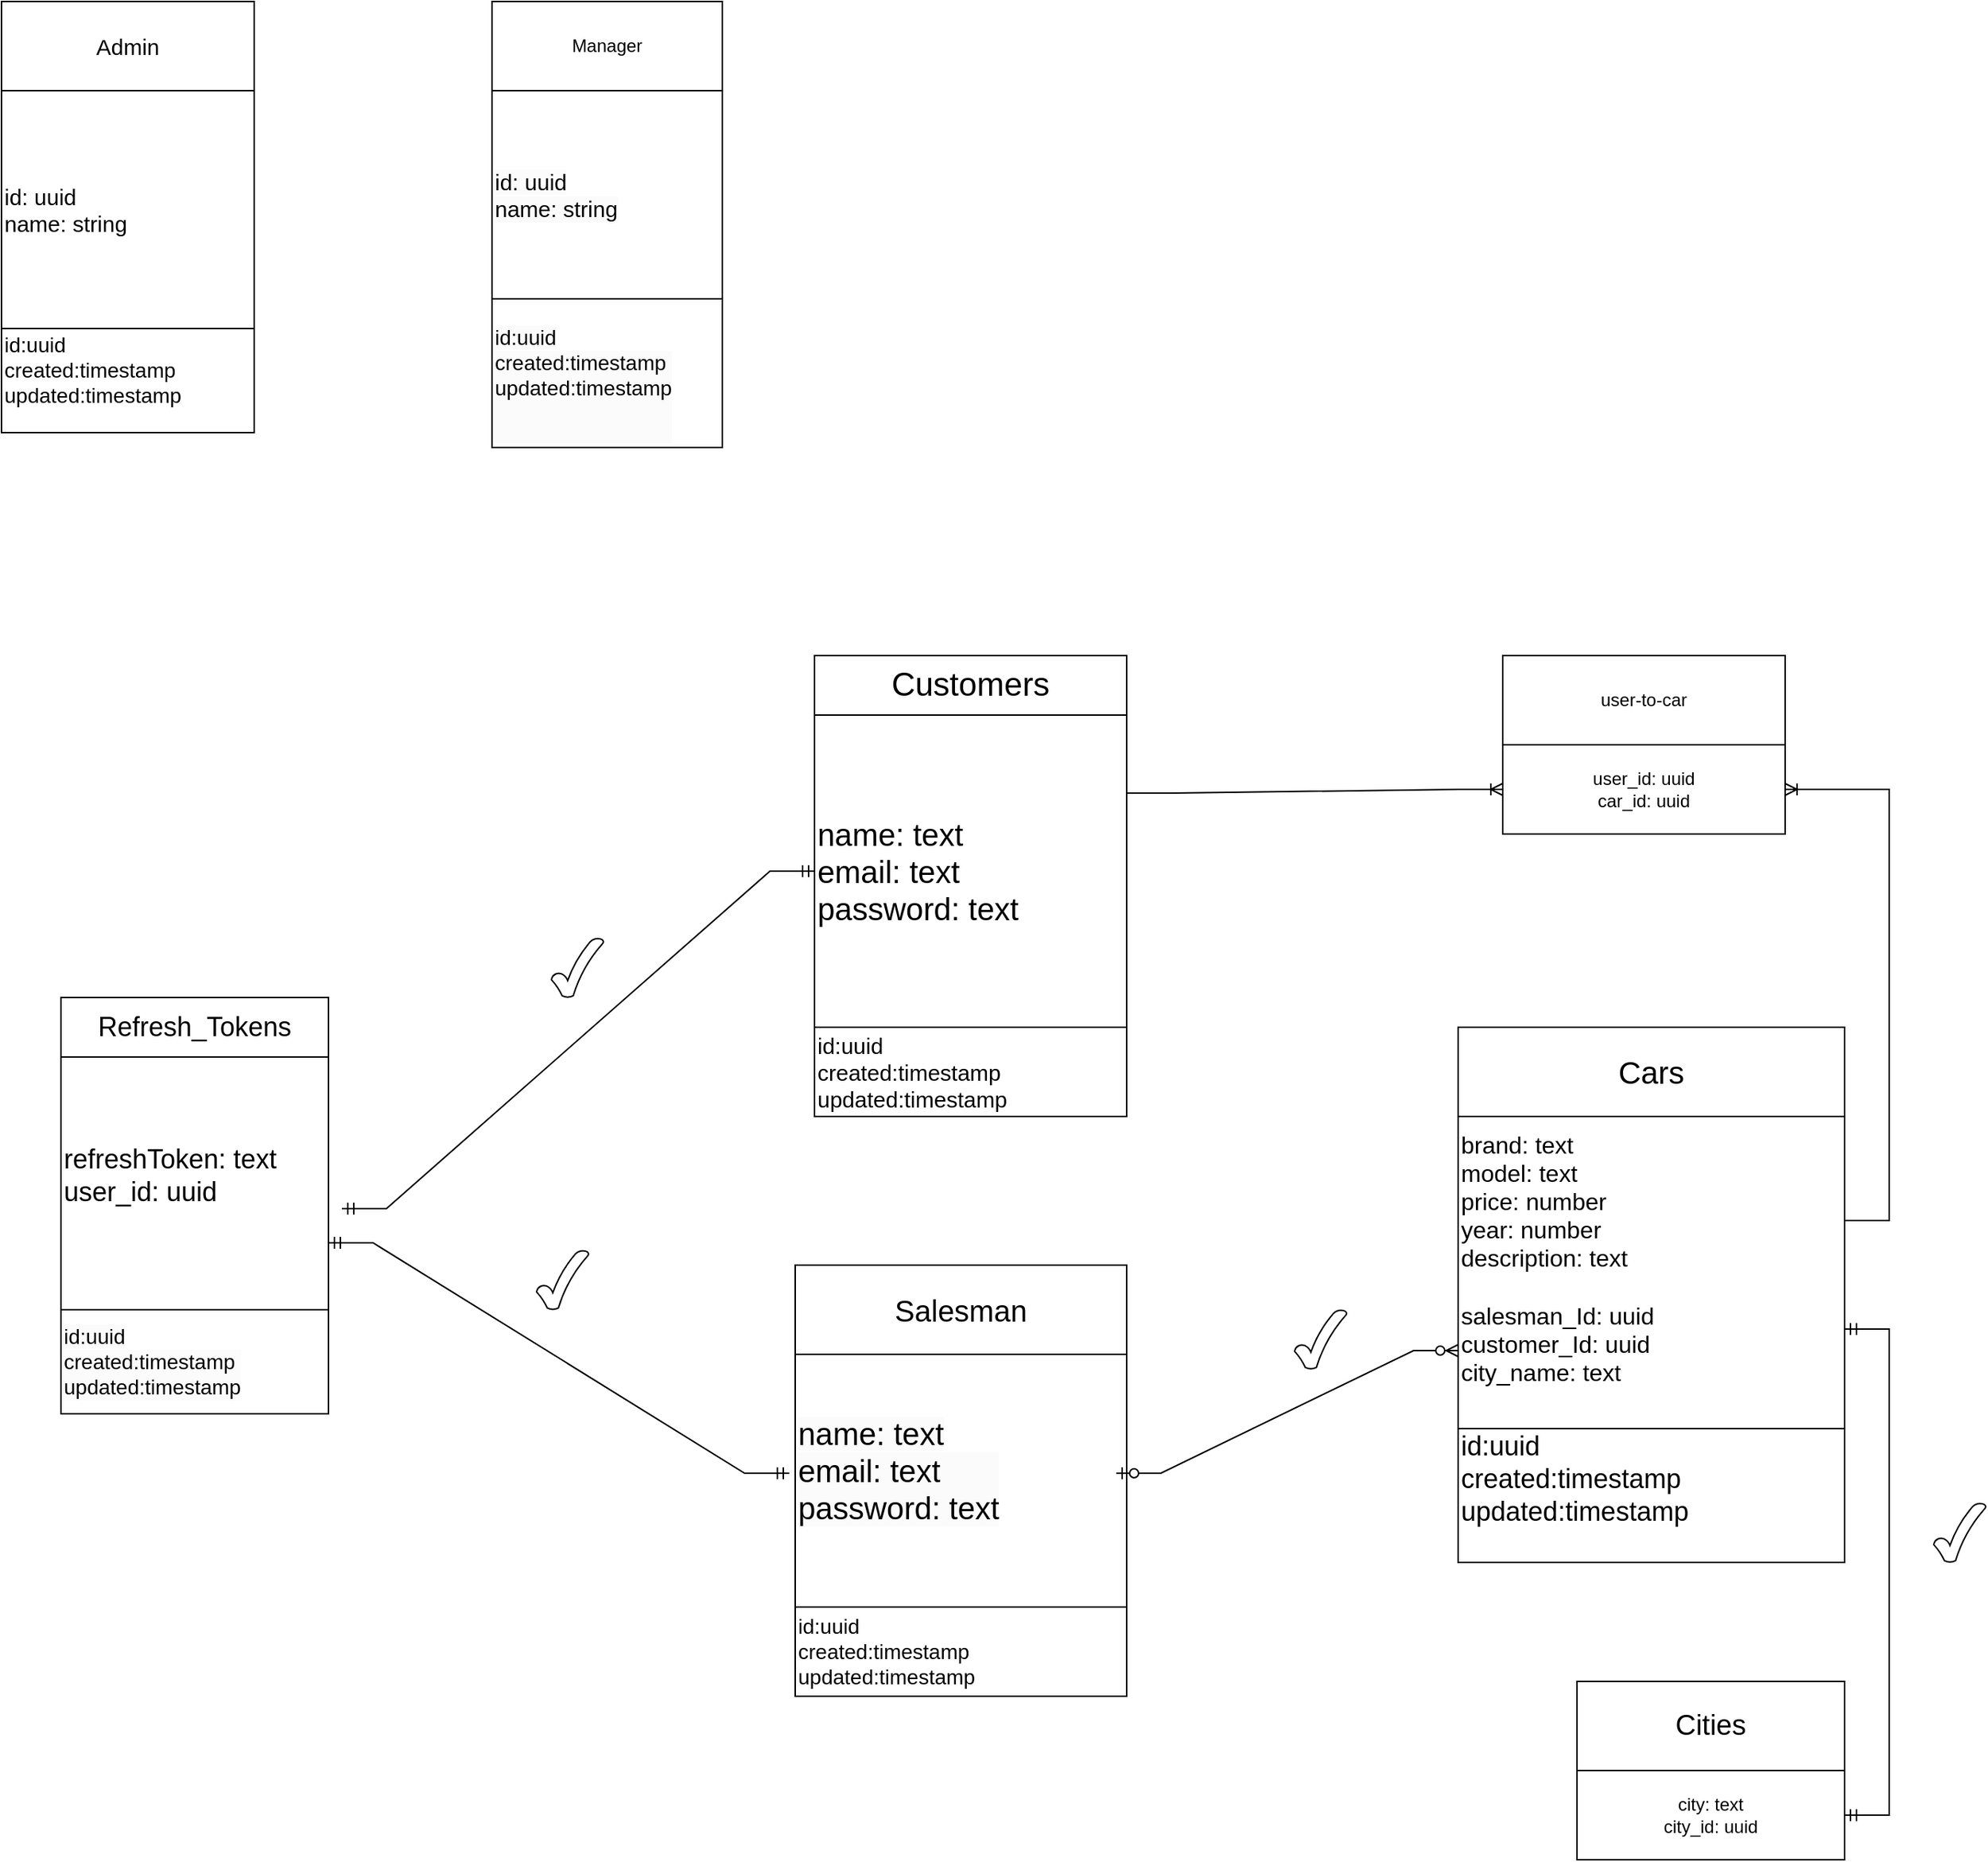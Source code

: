 <mxfile version="24.7.14">
  <diagram name="Страница — 1" id="tzh570L_oyDHZUyU0s-m">
    <mxGraphModel dx="1434" dy="3082" grid="1" gridSize="10" guides="1" tooltips="1" connect="1" arrows="1" fold="1" page="1" pageScale="1" pageWidth="1654" pageHeight="2336" math="0" shadow="0">
      <root>
        <mxCell id="0" />
        <mxCell id="1" parent="0" />
        <mxCell id="eurHvXZVV9UuIyRGiBzC-6" value="&lt;font style=&quot;font-size: 21px;&quot;&gt;name: text&lt;/font&gt;&lt;div style=&quot;font-size: 21px;&quot;&gt;&lt;font style=&quot;font-size: 21px;&quot;&gt;email: text&lt;/font&gt;&lt;/div&gt;&lt;div style=&quot;font-size: 21px;&quot;&gt;&lt;font style=&quot;font-size: 21px;&quot;&gt;password: text&lt;/font&gt;&lt;/div&gt;" style="whiteSpace=wrap;html=1;aspect=fixed;align=left;" parent="1" vertex="1">
          <mxGeometry x="617" y="190" width="210" height="210" as="geometry" />
        </mxCell>
        <mxCell id="eurHvXZVV9UuIyRGiBzC-9" value="id:uuid&lt;div style=&quot;font-size: 15px;&quot;&gt;created:timestamp&lt;/div&gt;&lt;div style=&quot;font-size: 15px;&quot;&gt;updated:timestamp&lt;/div&gt;" style="rounded=0;whiteSpace=wrap;html=1;align=left;fontSize=15;" parent="1" vertex="1">
          <mxGeometry x="617" y="400" width="210" height="60" as="geometry" />
        </mxCell>
        <mxCell id="eurHvXZVV9UuIyRGiBzC-11" value="Customers" style="rounded=0;whiteSpace=wrap;html=1;fontSize=22;" parent="1" vertex="1">
          <mxGeometry x="617" y="150" width="210" height="40" as="geometry" />
        </mxCell>
        <mxCell id="eurHvXZVV9UuIyRGiBzC-23" value="refreshToken: text&lt;div&gt;user_id: uuid&lt;/div&gt;" style="whiteSpace=wrap;html=1;aspect=fixed;fontSize=18;align=left;" parent="1" vertex="1">
          <mxGeometry x="110" y="410" width="180" height="180" as="geometry" />
        </mxCell>
        <mxCell id="eurHvXZVV9UuIyRGiBzC-24" value="Refresh_Tokens" style="rounded=0;whiteSpace=wrap;html=1;fontSize=18;" parent="1" vertex="1">
          <mxGeometry x="110" y="380" width="180" height="40" as="geometry" />
        </mxCell>
        <mxCell id="eurHvXZVV9UuIyRGiBzC-27" value="&lt;br&gt;&lt;span style=&quot;color: rgb(0, 0, 0); font-family: Helvetica; font-size: 14px; font-style: normal; font-variant-ligatures: normal; font-variant-caps: normal; font-weight: 400; letter-spacing: normal; orphans: 2; text-indent: 0px; text-transform: none; widows: 2; word-spacing: 0px; -webkit-text-stroke-width: 0px; white-space: normal; background-color: rgb(251, 251, 251); text-decoration-thickness: initial; text-decoration-style: initial; text-decoration-color: initial; float: none; display: inline !important;&quot;&gt;id:uuid&lt;/span&gt;&lt;div style=&quot;forced-color-adjust: none; color: rgb(0, 0, 0); font-family: Helvetica; font-size: 14px; font-style: normal; font-variant-ligatures: normal; font-variant-caps: normal; font-weight: 400; letter-spacing: normal; orphans: 2; text-indent: 0px; text-transform: none; widows: 2; word-spacing: 0px; -webkit-text-stroke-width: 0px; white-space: normal; background-color: rgb(251, 251, 251); text-decoration-thickness: initial; text-decoration-style: initial; text-decoration-color: initial;&quot;&gt;created:timestamp&lt;/div&gt;&lt;div style=&quot;forced-color-adjust: none; color: rgb(0, 0, 0); font-family: Helvetica; font-size: 14px; font-style: normal; font-variant-ligatures: normal; font-variant-caps: normal; font-weight: 400; letter-spacing: normal; orphans: 2; text-indent: 0px; text-transform: none; widows: 2; word-spacing: 0px; -webkit-text-stroke-width: 0px; white-space: normal; background-color: rgb(251, 251, 251); text-decoration-thickness: initial; text-decoration-style: initial; text-decoration-color: initial;&quot;&gt;updated:timestamp&lt;/div&gt;&lt;div&gt;&lt;br/&gt;&lt;/div&gt;" style="rounded=0;whiteSpace=wrap;html=1;align=left;fontSize=14;" parent="1" vertex="1">
          <mxGeometry x="110" y="590" width="180" height="70" as="geometry" />
        </mxCell>
        <mxCell id="0BwHA3h7uG1Hugz1Lj5o-1" value="Salesman" style="rounded=0;whiteSpace=wrap;html=1;fontSize=20;" parent="1" vertex="1">
          <mxGeometry x="604" y="560" width="223" height="60" as="geometry" />
        </mxCell>
        <mxCell id="0BwHA3h7uG1Hugz1Lj5o-2" value="&lt;br&gt;&lt;span style=&quot;font-size: 14px;&quot;&gt;id:uuid&lt;/span&gt;&lt;div style=&quot;font-size: 14px;&quot;&gt;created:timestamp&lt;/div&gt;&lt;div style=&quot;font-size: 14px;&quot;&gt;updated:timestamp&lt;/div&gt;&lt;div&gt;&lt;br style=&quot;font-size: 14px;&quot;&gt;&lt;/div&gt;" style="rounded=0;whiteSpace=wrap;html=1;align=left;" parent="1" vertex="1">
          <mxGeometry x="604" y="790" width="223" height="60" as="geometry" />
        </mxCell>
        <mxCell id="0BwHA3h7uG1Hugz1Lj5o-3" value="&#xa;&lt;font style=&quot;forced-color-adjust: none; color: rgb(0, 0, 0); font-family: Helvetica; font-style: normal; font-variant-ligatures: normal; font-variant-caps: normal; font-weight: 400; letter-spacing: normal; orphans: 2; text-indent: 0px; text-transform: none; widows: 2; word-spacing: 0px; -webkit-text-stroke-width: 0px; white-space: normal; background-color: rgb(251, 251, 251); text-decoration-thickness: initial; text-decoration-style: initial; text-decoration-color: initial; font-size: 21px;&quot;&gt;name: text&lt;/font&gt;&lt;div style=&quot;forced-color-adjust: none; color: rgb(0, 0, 0); font-family: Helvetica; font-style: normal; font-variant-ligatures: normal; font-variant-caps: normal; font-weight: 400; letter-spacing: normal; orphans: 2; text-indent: 0px; text-transform: none; widows: 2; word-spacing: 0px; -webkit-text-stroke-width: 0px; white-space: normal; background-color: rgb(251, 251, 251); text-decoration-thickness: initial; text-decoration-style: initial; text-decoration-color: initial; font-size: 21px;&quot;&gt;&lt;font style=&quot;forced-color-adjust: none; font-size: 21px;&quot;&gt;email: text&lt;/font&gt;&lt;/div&gt;&lt;div style=&quot;forced-color-adjust: none; color: rgb(0, 0, 0); font-family: Helvetica; font-style: normal; font-variant-ligatures: normal; font-variant-caps: normal; font-weight: 400; letter-spacing: normal; orphans: 2; text-indent: 0px; text-transform: none; widows: 2; word-spacing: 0px; -webkit-text-stroke-width: 0px; white-space: normal; background-color: rgb(251, 251, 251); text-decoration-thickness: initial; text-decoration-style: initial; text-decoration-color: initial; font-size: 21px;&quot;&gt;&lt;font style=&quot;forced-color-adjust: none; font-size: 21px;&quot;&gt;password: text&lt;/font&gt;&lt;/div&gt;&#xa;&#xa;" style="rounded=0;whiteSpace=wrap;html=1;align=left;" parent="1" vertex="1">
          <mxGeometry x="604" y="620" width="223" height="170" as="geometry" />
        </mxCell>
        <mxCell id="0BwHA3h7uG1Hugz1Lj5o-4" value="Cars" style="rounded=0;whiteSpace=wrap;html=1;fontSize=21;" parent="1" vertex="1">
          <mxGeometry x="1050" y="400" width="260" height="60" as="geometry" />
        </mxCell>
        <mxCell id="0BwHA3h7uG1Hugz1Lj5o-5" value="&lt;font style=&quot;font-size: 16px;&quot;&gt;brand: text&lt;/font&gt;&lt;div style=&quot;font-size: 16px;&quot;&gt;model: text&lt;/div&gt;&lt;div style=&quot;font-size: 16px;&quot;&gt;price: number&lt;/div&gt;&lt;div style=&quot;font-size: 16px;&quot;&gt;year: number&lt;/div&gt;&lt;div style=&quot;font-size: 16px;&quot;&gt;description: text&lt;/div&gt;&lt;div style=&quot;font-size: 16px;&quot;&gt;&lt;br&gt;&lt;/div&gt;&lt;div style=&quot;font-size: 16px;&quot;&gt;salesman_Id: uuid&lt;/div&gt;&lt;div style=&quot;font-size: 16px;&quot;&gt;customer_Id: uuid&lt;/div&gt;&lt;div style=&quot;font-size: 16px;&quot;&gt;city_name: text&lt;/div&gt;&lt;div style=&quot;font-size: 16px;&quot;&gt;&lt;br&gt;&lt;/div&gt;" style="rounded=0;whiteSpace=wrap;html=1;align=left;" parent="1" vertex="1">
          <mxGeometry x="1050" y="460" width="260" height="210" as="geometry" />
        </mxCell>
        <mxCell id="0BwHA3h7uG1Hugz1Lj5o-6" value="&#xa;&lt;br style=&quot;forced-color-adjust: none; font-size: 18px;&quot;&gt;&lt;span style=&quot;forced-color-adjust: none; font-size: 18px;&quot;&gt;id:uuid&lt;/span&gt;&lt;div style=&quot;forced-color-adjust: none; font-size: 18px;&quot;&gt;created:timestamp&lt;/div&gt;&lt;div style=&quot;forced-color-adjust: none; font-size: 18px;&quot;&gt;updated:timestamp&lt;/div&gt;&lt;div style=&quot;forced-color-adjust: none; font-size: 18px;&quot;&gt;&lt;br style=&quot;forced-color-adjust: none; color: rgb(0, 0, 0); font-family: Helvetica; font-style: normal; font-variant-ligatures: normal; font-variant-caps: normal; font-weight: 400; letter-spacing: normal; orphans: 2; text-indent: 0px; text-transform: none; widows: 2; word-spacing: 0px; -webkit-text-stroke-width: 0px; white-space: normal; background-color: rgb(251, 251, 251); text-decoration-thickness: initial; text-decoration-style: initial; text-decoration-color: initial; font-size: 18px;&quot;&gt;&#xa;&#xa;&lt;/div&gt;" style="rounded=0;whiteSpace=wrap;html=1;align=left;fontSize=18;" parent="1" vertex="1">
          <mxGeometry x="1050" y="670" width="260" height="90" as="geometry" />
        </mxCell>
        <mxCell id="0BwHA3h7uG1Hugz1Lj5o-7" value="&lt;font style=&quot;font-size: 19px;&quot;&gt;Cities&lt;/font&gt;" style="whiteSpace=wrap;html=1;" parent="1" vertex="1">
          <mxGeometry x="1130" y="840" width="180" height="60" as="geometry" />
        </mxCell>
        <mxCell id="0BwHA3h7uG1Hugz1Lj5o-8" value="city: text&lt;div&gt;city_id: uuid&lt;/div&gt;" style="whiteSpace=wrap;html=1;" parent="1" vertex="1">
          <mxGeometry x="1130" y="900" width="180" height="60" as="geometry" />
        </mxCell>
        <mxCell id="0BwHA3h7uG1Hugz1Lj5o-12" value="" style="edgeStyle=entityRelationEdgeStyle;fontSize=12;html=1;endArrow=ERmandOne;startArrow=ERmandOne;rounded=0;entryX=0;entryY=0.5;entryDx=0;entryDy=0;exitX=1.05;exitY=0.622;exitDx=0;exitDy=0;exitPerimeter=0;" parent="1" source="eurHvXZVV9UuIyRGiBzC-23" target="eurHvXZVV9UuIyRGiBzC-6" edge="1">
          <mxGeometry width="100" height="100" relative="1" as="geometry">
            <mxPoint x="350" y="480" as="sourcePoint" />
            <mxPoint x="420" y="270" as="targetPoint" />
            <Array as="points">
              <mxPoint x="420" y="280" />
            </Array>
          </mxGeometry>
        </mxCell>
        <mxCell id="0BwHA3h7uG1Hugz1Lj5o-13" value="" style="edgeStyle=entityRelationEdgeStyle;fontSize=12;html=1;endArrow=ERmandOne;startArrow=ERmandOne;rounded=0;exitX=1;exitY=0.75;exitDx=0;exitDy=0;" parent="1" source="eurHvXZVV9UuIyRGiBzC-23" edge="1">
          <mxGeometry width="100" height="100" relative="1" as="geometry">
            <mxPoint x="480" y="600" as="sourcePoint" />
            <mxPoint x="600" y="700" as="targetPoint" />
            <Array as="points">
              <mxPoint x="-60" y="720" />
              <mxPoint x="290" y="670" />
            </Array>
          </mxGeometry>
        </mxCell>
        <mxCell id="0BwHA3h7uG1Hugz1Lj5o-14" value="" style="edgeStyle=entityRelationEdgeStyle;fontSize=12;html=1;endArrow=ERzeroToMany;startArrow=ERzeroToOne;rounded=0;entryX=0;entryY=0.75;entryDx=0;entryDy=0;" parent="1" target="0BwHA3h7uG1Hugz1Lj5o-5" edge="1">
          <mxGeometry width="100" height="100" relative="1" as="geometry">
            <mxPoint x="820" y="700" as="sourcePoint" />
            <mxPoint x="920" y="600" as="targetPoint" />
            <Array as="points">
              <mxPoint x="1160" y="710" />
            </Array>
          </mxGeometry>
        </mxCell>
        <mxCell id="0BwHA3h7uG1Hugz1Lj5o-16" value="user-to-car" style="whiteSpace=wrap;html=1;labelBackgroundColor=none;" parent="1" vertex="1">
          <mxGeometry x="1080" y="150" width="190" height="60" as="geometry" />
        </mxCell>
        <mxCell id="0BwHA3h7uG1Hugz1Lj5o-17" value="user_id: uuid&lt;div&gt;car_id: uuid&lt;/div&gt;" style="whiteSpace=wrap;html=1;labelBackgroundColor=none;" parent="1" vertex="1">
          <mxGeometry x="1080" y="210" width="190" height="60" as="geometry" />
        </mxCell>
        <mxCell id="0BwHA3h7uG1Hugz1Lj5o-20" value="" style="edgeStyle=entityRelationEdgeStyle;fontSize=12;html=1;endArrow=ERoneToMany;rounded=0;entryX=0;entryY=0.5;entryDx=0;entryDy=0;exitX=1;exitY=0.25;exitDx=0;exitDy=0;" parent="1" source="eurHvXZVV9UuIyRGiBzC-6" target="0BwHA3h7uG1Hugz1Lj5o-17" edge="1">
          <mxGeometry width="100" height="100" relative="1" as="geometry">
            <mxPoint x="827" y="250" as="sourcePoint" />
            <mxPoint x="927" y="150" as="targetPoint" />
            <Array as="points">
              <mxPoint x="830" y="250" />
            </Array>
          </mxGeometry>
        </mxCell>
        <mxCell id="0BwHA3h7uG1Hugz1Lj5o-21" value="" style="edgeStyle=entityRelationEdgeStyle;fontSize=12;html=1;endArrow=ERoneToMany;rounded=0;entryX=1;entryY=0.5;entryDx=0;entryDy=0;" parent="1" target="0BwHA3h7uG1Hugz1Lj5o-17" edge="1">
          <mxGeometry width="100" height="100" relative="1" as="geometry">
            <mxPoint x="1310" y="530" as="sourcePoint" />
            <mxPoint x="1370" y="190" as="targetPoint" />
            <Array as="points">
              <mxPoint x="1930" y="510" />
              <mxPoint x="1370" y="440" />
              <mxPoint x="1360" y="440" />
              <mxPoint x="1370" y="360" />
              <mxPoint x="1280" y="190" />
              <mxPoint x="1380" y="350" />
            </Array>
          </mxGeometry>
        </mxCell>
        <mxCell id="0BwHA3h7uG1Hugz1Lj5o-22" value="" style="edgeStyle=entityRelationEdgeStyle;fontSize=12;html=1;endArrow=ERmandOne;startArrow=ERmandOne;rounded=0;entryX=1;entryY=0.681;entryDx=0;entryDy=0;entryPerimeter=0;" parent="1" target="0BwHA3h7uG1Hugz1Lj5o-5" edge="1">
          <mxGeometry width="100" height="100" relative="1" as="geometry">
            <mxPoint x="1310" y="930" as="sourcePoint" />
            <mxPoint x="1410" y="830" as="targetPoint" />
            <Array as="points">
              <mxPoint x="1900" y="1190" />
              <mxPoint x="1950" y="1010" />
            </Array>
          </mxGeometry>
        </mxCell>
        <mxCell id="yi0ejjIWuIBJxyxhGZrh-1" value="" style="verticalLabelPosition=bottom;verticalAlign=top;html=1;shape=mxgraph.basic.tick" parent="1" vertex="1">
          <mxGeometry x="440" y="340" width="35" height="40" as="geometry" />
        </mxCell>
        <mxCell id="yi0ejjIWuIBJxyxhGZrh-2" value="" style="verticalLabelPosition=bottom;verticalAlign=top;html=1;shape=mxgraph.basic.tick" parent="1" vertex="1">
          <mxGeometry x="430" y="550" width="35" height="40" as="geometry" />
        </mxCell>
        <mxCell id="yi0ejjIWuIBJxyxhGZrh-4" value="" style="verticalLabelPosition=bottom;verticalAlign=top;html=1;shape=mxgraph.basic.tick" parent="1" vertex="1">
          <mxGeometry x="1370" y="720" width="35" height="40" as="geometry" />
        </mxCell>
        <mxCell id="yi0ejjIWuIBJxyxhGZrh-5" value="" style="verticalLabelPosition=bottom;verticalAlign=top;html=1;shape=mxgraph.basic.tick" parent="1" vertex="1">
          <mxGeometry x="940" y="590" width="35" height="40" as="geometry" />
        </mxCell>
        <mxCell id="jlf7-fu_NBlKgYwUBR0I-2" value="&lt;font style=&quot;font-size: 15px;&quot;&gt;id: uuid&lt;/font&gt;&lt;div style=&quot;font-size: 15px;&quot;&gt;&lt;font style=&quot;font-size: 15px;&quot;&gt;name: string&lt;/font&gt;&lt;/div&gt;" style="whiteSpace=wrap;html=1;align=left;" vertex="1" parent="1">
          <mxGeometry x="70" y="-230" width="170" height="160" as="geometry" />
        </mxCell>
        <mxCell id="jlf7-fu_NBlKgYwUBR0I-3" value="&lt;font style=&quot;font-size: 15px;&quot;&gt;Admin&lt;/font&gt;" style="whiteSpace=wrap;html=1;" vertex="1" parent="1">
          <mxGeometry x="70" y="-290" width="170" height="60" as="geometry" />
        </mxCell>
        <mxCell id="jlf7-fu_NBlKgYwUBR0I-4" value="&lt;br&gt;&lt;br style=&quot;forced-color-adjust: none;&quot;&gt;&lt;span style=&quot;forced-color-adjust: none; font-size: 14px;&quot;&gt;id:uuid&lt;/span&gt;&lt;div style=&quot;forced-color-adjust: none; font-size: 14px;&quot;&gt;created:timestamp&lt;/div&gt;&lt;div style=&quot;forced-color-adjust: none; font-size: 14px;&quot;&gt;updated:timestamp&lt;/div&gt;&lt;div style=&quot;forced-color-adjust: none;&quot;&gt;&lt;br style=&quot;forced-color-adjust: none; color: rgb(0, 0, 0); font-family: Helvetica; font-style: normal; font-variant-ligatures: normal; font-variant-caps: normal; font-weight: 400; letter-spacing: normal; orphans: 2; text-indent: 0px; text-transform: none; widows: 2; word-spacing: 0px; -webkit-text-stroke-width: 0px; white-space: normal; background-color: rgb(251, 251, 251); text-decoration-thickness: initial; text-decoration-style: initial; text-decoration-color: initial; font-size: 14px;&quot;&gt;&lt;br&gt;&lt;br&gt;&lt;/div&gt;" style="rounded=0;whiteSpace=wrap;html=1;align=left;" vertex="1" parent="1">
          <mxGeometry x="70" y="-70" width="170" height="70" as="geometry" />
        </mxCell>
        <mxCell id="jlf7-fu_NBlKgYwUBR0I-5" value="Manager" style="rounded=0;whiteSpace=wrap;html=1;" vertex="1" parent="1">
          <mxGeometry x="400" y="-290" width="155" height="60" as="geometry" />
        </mxCell>
        <mxCell id="jlf7-fu_NBlKgYwUBR0I-6" value="&lt;br&gt;&lt;font style=&quot;forced-color-adjust: none; color: rgb(0, 0, 0); font-family: Helvetica; font-style: normal; font-variant-ligatures: normal; font-variant-caps: normal; font-weight: 400; letter-spacing: normal; orphans: 2; text-indent: 0px; text-transform: none; widows: 2; word-spacing: 0px; -webkit-text-stroke-width: 0px; white-space: normal; background-color: rgb(251, 251, 251); text-decoration-thickness: initial; text-decoration-style: initial; text-decoration-color: initial; font-size: 15px;&quot;&gt;id: uuid&lt;/font&gt;&lt;div style=&quot;forced-color-adjust: none; color: rgb(0, 0, 0); font-family: Helvetica; font-style: normal; font-variant-ligatures: normal; font-variant-caps: normal; font-weight: 400; letter-spacing: normal; orphans: 2; text-indent: 0px; text-transform: none; widows: 2; word-spacing: 0px; -webkit-text-stroke-width: 0px; white-space: normal; background-color: rgb(251, 251, 251); text-decoration-thickness: initial; text-decoration-style: initial; text-decoration-color: initial; font-size: 15px;&quot;&gt;&lt;font style=&quot;forced-color-adjust: none; font-size: 15px;&quot;&gt;name: string&lt;/font&gt;&lt;/div&gt;&lt;div&gt;&lt;br/&gt;&lt;/div&gt;" style="rounded=0;whiteSpace=wrap;html=1;align=left;" vertex="1" parent="1">
          <mxGeometry x="400" y="-230" width="155" height="140" as="geometry" />
        </mxCell>
        <mxCell id="jlf7-fu_NBlKgYwUBR0I-7" value="&#xa;&lt;br style=&quot;forced-color-adjust: none; color: rgb(0, 0, 0); font-family: Helvetica; font-size: 12px; font-style: normal; font-variant-ligatures: normal; font-variant-caps: normal; font-weight: 400; letter-spacing: normal; orphans: 2; text-align: left; text-indent: 0px; text-transform: none; widows: 2; word-spacing: 0px; -webkit-text-stroke-width: 0px; white-space: normal; background-color: rgb(251, 251, 251); text-decoration-thickness: initial; text-decoration-style: initial; text-decoration-color: initial;&quot;&gt;&lt;br style=&quot;forced-color-adjust: none; color: rgb(0, 0, 0); font-family: Helvetica; font-size: 12px; font-style: normal; font-variant-ligatures: normal; font-variant-caps: normal; font-weight: 400; letter-spacing: normal; orphans: 2; text-align: left; text-indent: 0px; text-transform: none; widows: 2; word-spacing: 0px; -webkit-text-stroke-width: 0px; white-space: normal; background-color: rgb(251, 251, 251); text-decoration-thickness: initial; text-decoration-style: initial; text-decoration-color: initial;&quot;&gt;&lt;span style=&quot;forced-color-adjust: none; color: rgb(0, 0, 0); font-family: Helvetica; font-style: normal; font-variant-ligatures: normal; font-variant-caps: normal; font-weight: 400; letter-spacing: normal; orphans: 2; text-align: left; text-indent: 0px; text-transform: none; widows: 2; word-spacing: 0px; -webkit-text-stroke-width: 0px; white-space: normal; background-color: rgb(251, 251, 251); text-decoration-thickness: initial; text-decoration-style: initial; text-decoration-color: initial; font-size: 14px;&quot;&gt;id:uuid&lt;/span&gt;&lt;div style=&quot;forced-color-adjust: none; color: rgb(0, 0, 0); font-family: Helvetica; font-style: normal; font-variant-ligatures: normal; font-variant-caps: normal; font-weight: 400; letter-spacing: normal; orphans: 2; text-align: left; text-indent: 0px; text-transform: none; widows: 2; word-spacing: 0px; -webkit-text-stroke-width: 0px; white-space: normal; background-color: rgb(251, 251, 251); text-decoration-thickness: initial; text-decoration-style: initial; text-decoration-color: initial; font-size: 14px;&quot;&gt;created:timestamp&lt;/div&gt;&lt;div style=&quot;forced-color-adjust: none; color: rgb(0, 0, 0); font-family: Helvetica; font-style: normal; font-variant-ligatures: normal; font-variant-caps: normal; font-weight: 400; letter-spacing: normal; orphans: 2; text-align: left; text-indent: 0px; text-transform: none; widows: 2; word-spacing: 0px; -webkit-text-stroke-width: 0px; white-space: normal; background-color: rgb(251, 251, 251); text-decoration-thickness: initial; text-decoration-style: initial; text-decoration-color: initial; font-size: 14px;&quot;&gt;updated:timestamp&lt;/div&gt;&lt;div style=&quot;forced-color-adjust: none; color: rgb(0, 0, 0); font-family: Helvetica; font-size: 12px; font-style: normal; font-variant-ligatures: normal; font-variant-caps: normal; font-weight: 400; letter-spacing: normal; orphans: 2; text-align: left; text-indent: 0px; text-transform: none; widows: 2; word-spacing: 0px; -webkit-text-stroke-width: 0px; white-space: normal; background-color: rgb(251, 251, 251); text-decoration-thickness: initial; text-decoration-style: initial; text-decoration-color: initial;&quot;&gt;&lt;br style=&quot;forced-color-adjust: none; color: rgb(0, 0, 0); font-family: Helvetica; font-style: normal; font-variant-ligatures: normal; font-variant-caps: normal; font-weight: 400; letter-spacing: normal; orphans: 2; text-indent: 0px; text-transform: none; widows: 2; word-spacing: 0px; -webkit-text-stroke-width: 0px; white-space: normal; background-color: rgb(251, 251, 251); text-decoration-thickness: initial; text-decoration-style: initial; text-decoration-color: initial; font-size: 14px;&quot;&gt;&lt;br style=&quot;forced-color-adjust: none;&quot;&gt;&lt;/div&gt;&#xa;&#xa;" style="rounded=0;whiteSpace=wrap;html=1;align=left;" vertex="1" parent="1">
          <mxGeometry x="400" y="-90" width="155" height="100" as="geometry" />
        </mxCell>
        <mxCell id="jlf7-fu_NBlKgYwUBR0I-8" style="edgeStyle=orthogonalEdgeStyle;rounded=0;orthogonalLoop=1;jettySize=auto;html=1;exitX=0.5;exitY=1;exitDx=0;exitDy=0;" edge="1" parent="1" source="jlf7-fu_NBlKgYwUBR0I-7" target="jlf7-fu_NBlKgYwUBR0I-7">
          <mxGeometry relative="1" as="geometry" />
        </mxCell>
      </root>
    </mxGraphModel>
  </diagram>
</mxfile>
